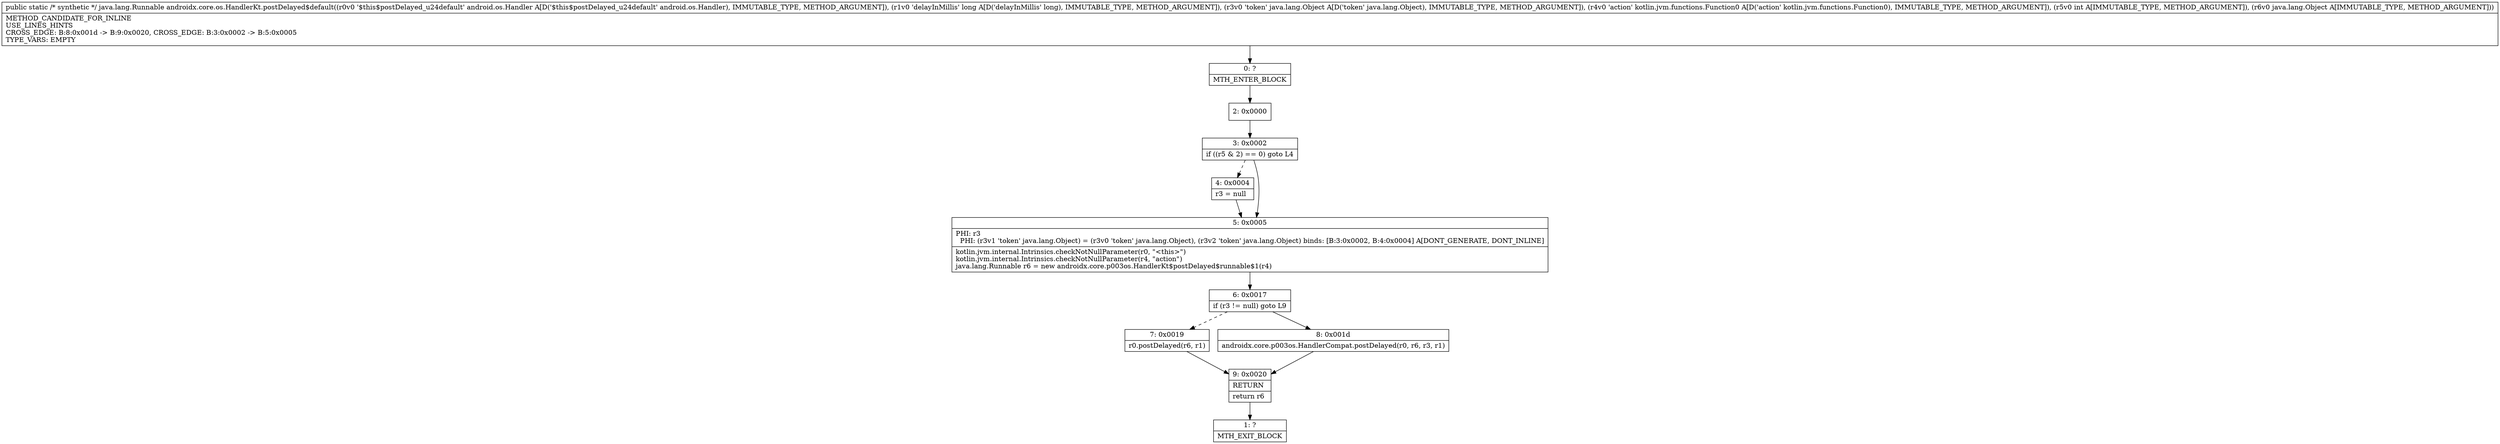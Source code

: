 digraph "CFG forandroidx.core.os.HandlerKt.postDelayed$default(Landroid\/os\/Handler;JLjava\/lang\/Object;Lkotlin\/jvm\/functions\/Function0;ILjava\/lang\/Object;)Ljava\/lang\/Runnable;" {
Node_0 [shape=record,label="{0\:\ ?|MTH_ENTER_BLOCK\l}"];
Node_2 [shape=record,label="{2\:\ 0x0000}"];
Node_3 [shape=record,label="{3\:\ 0x0002|if ((r5 & 2) == 0) goto L4\l}"];
Node_4 [shape=record,label="{4\:\ 0x0004|r3 = null\l}"];
Node_5 [shape=record,label="{5\:\ 0x0005|PHI: r3 \l  PHI: (r3v1 'token' java.lang.Object) = (r3v0 'token' java.lang.Object), (r3v2 'token' java.lang.Object) binds: [B:3:0x0002, B:4:0x0004] A[DONT_GENERATE, DONT_INLINE]\l|kotlin.jvm.internal.Intrinsics.checkNotNullParameter(r0, \"\<this\>\")\lkotlin.jvm.internal.Intrinsics.checkNotNullParameter(r4, \"action\")\ljava.lang.Runnable r6 = new androidx.core.p003os.HandlerKt$postDelayed$runnable$1(r4)\l}"];
Node_6 [shape=record,label="{6\:\ 0x0017|if (r3 != null) goto L9\l}"];
Node_7 [shape=record,label="{7\:\ 0x0019|r0.postDelayed(r6, r1)\l}"];
Node_9 [shape=record,label="{9\:\ 0x0020|RETURN\l|return r6\l}"];
Node_1 [shape=record,label="{1\:\ ?|MTH_EXIT_BLOCK\l}"];
Node_8 [shape=record,label="{8\:\ 0x001d|androidx.core.p003os.HandlerCompat.postDelayed(r0, r6, r3, r1)\l}"];
MethodNode[shape=record,label="{public static \/* synthetic *\/ java.lang.Runnable androidx.core.os.HandlerKt.postDelayed$default((r0v0 '$this$postDelayed_u24default' android.os.Handler A[D('$this$postDelayed_u24default' android.os.Handler), IMMUTABLE_TYPE, METHOD_ARGUMENT]), (r1v0 'delayInMillis' long A[D('delayInMillis' long), IMMUTABLE_TYPE, METHOD_ARGUMENT]), (r3v0 'token' java.lang.Object A[D('token' java.lang.Object), IMMUTABLE_TYPE, METHOD_ARGUMENT]), (r4v0 'action' kotlin.jvm.functions.Function0 A[D('action' kotlin.jvm.functions.Function0), IMMUTABLE_TYPE, METHOD_ARGUMENT]), (r5v0 int A[IMMUTABLE_TYPE, METHOD_ARGUMENT]), (r6v0 java.lang.Object A[IMMUTABLE_TYPE, METHOD_ARGUMENT]))  | METHOD_CANDIDATE_FOR_INLINE\lUSE_LINES_HINTS\lCROSS_EDGE: B:8:0x001d \-\> B:9:0x0020, CROSS_EDGE: B:3:0x0002 \-\> B:5:0x0005\lTYPE_VARS: EMPTY\l}"];
MethodNode -> Node_0;Node_0 -> Node_2;
Node_2 -> Node_3;
Node_3 -> Node_4[style=dashed];
Node_3 -> Node_5;
Node_4 -> Node_5;
Node_5 -> Node_6;
Node_6 -> Node_7[style=dashed];
Node_6 -> Node_8;
Node_7 -> Node_9;
Node_9 -> Node_1;
Node_8 -> Node_9;
}

